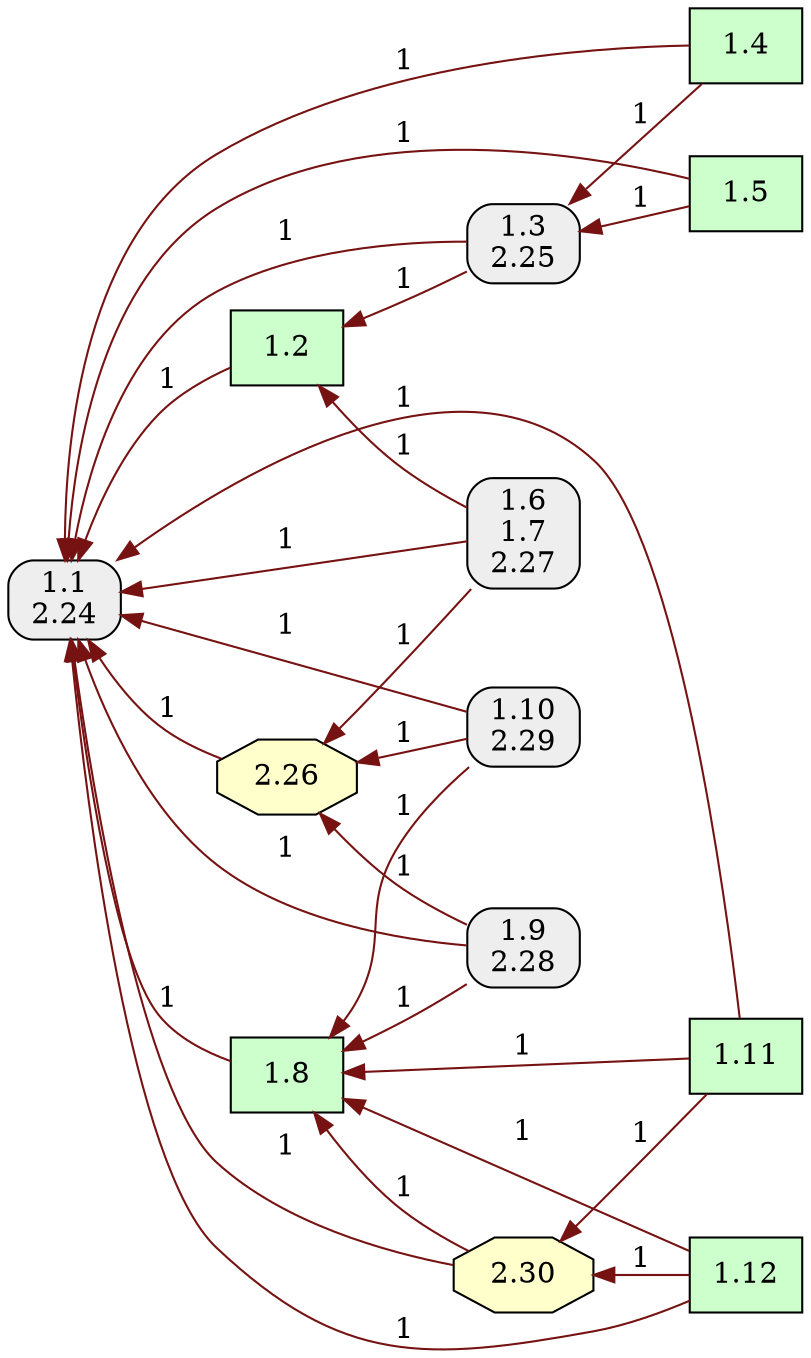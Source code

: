 digraph {

rankdir = RL

"1.10\n2.29" [shape=box style="filled,rounded" fillcolor="#EEEEEE"]
"1.11" [shape=box style="filled" fillcolor="#CCFFCC"]
"1.12" [shape=box style="filled" fillcolor="#CCFFCC"]
"1.1\n2.24" [shape=box style="filled,rounded" fillcolor="#EEEEEE"]
"1.2" [shape=box style="filled" fillcolor="#CCFFCC"]
"1.3\n2.25" [shape=box style="filled,rounded" fillcolor="#EEEEEE"]
"1.4" [shape=box style="filled" fillcolor="#CCFFCC"]
"1.5" [shape=box style="filled" fillcolor="#CCFFCC"]
"1.6\n1.7\n2.27" [shape=box style="filled,rounded" fillcolor="#EEEEEE"]
"1.8" [shape=box style="filled" fillcolor="#CCFFCC"]
"1.9\n2.28" [shape=box style="filled,rounded" fillcolor="#EEEEEE"]
"2.26" [shape=octagon style="filled" fillcolor="#FFFFCC"]
"2.30" [shape=octagon style="filled" fillcolor="#FFFFCC"]
"1.10\n2.29" -> "1.1\n2.24" [style=filled,label=1,color="#761212"];
"1.10\n2.29" -> "1.8" [style=filled,label=1,color="#761212"];
"1.10\n2.29" -> "2.26" [style=filled,label=1,color="#761212"];
"1.11" -> "1.1\n2.24" [style=filled,label=1,color="#761212"];
"1.11" -> "1.8" [style=filled,label=1,color="#761212"];
"1.11" -> "2.30" [style=filled,label=1,color="#761212"];
"1.12" -> "1.1\n2.24" [style=filled,label=1,color="#761212"];
"1.12" -> "1.8" [style=filled,label=1,color="#761212"];
"1.12" -> "2.30" [style=filled,label=1,color="#761212"];
"1.2" -> "1.1\n2.24" [style=filled,label=1,color="#761212"];
"1.3\n2.25" -> "1.1\n2.24" [style=filled,label=1,color="#761212"];
"1.3\n2.25" -> "1.2" [style=filled,label=1,color="#761212"];
"1.4" -> "1.1\n2.24" [style=filled,label=1,color="#761212"];
"1.4" -> "1.3\n2.25" [style=filled,label=1,color="#761212"];
"1.5" -> "1.1\n2.24" [style=filled,label=1,color="#761212"];
"1.5" -> "1.3\n2.25" [style=filled,label=1,color="#761212"];
"1.6\n1.7\n2.27" -> "1.1\n2.24" [style=filled,label=1,color="#761212"];
"1.6\n1.7\n2.27" -> "1.2" [style=filled,label=1,color="#761212"];
"1.6\n1.7\n2.27" -> "2.26" [style=filled,label=1,color="#761212"];
"1.8" -> "1.1\n2.24" [style=filled,label=1,color="#761212"];
"1.9\n2.28" -> "1.1\n2.24" [style=filled,label=1,color="#761212"];
"1.9\n2.28" -> "1.8" [style=filled,label=1,color="#761212"];
"1.9\n2.28" -> "2.26" [style=filled,label=1,color="#761212"];
"2.26" -> "1.1\n2.24" [style=filled,label=1,color="#761212"];
"2.30" -> "1.1\n2.24" [style=filled,label=1,color="#761212"];
"2.30" -> "1.8" [style=filled,label=1,color="#761212"];
}
